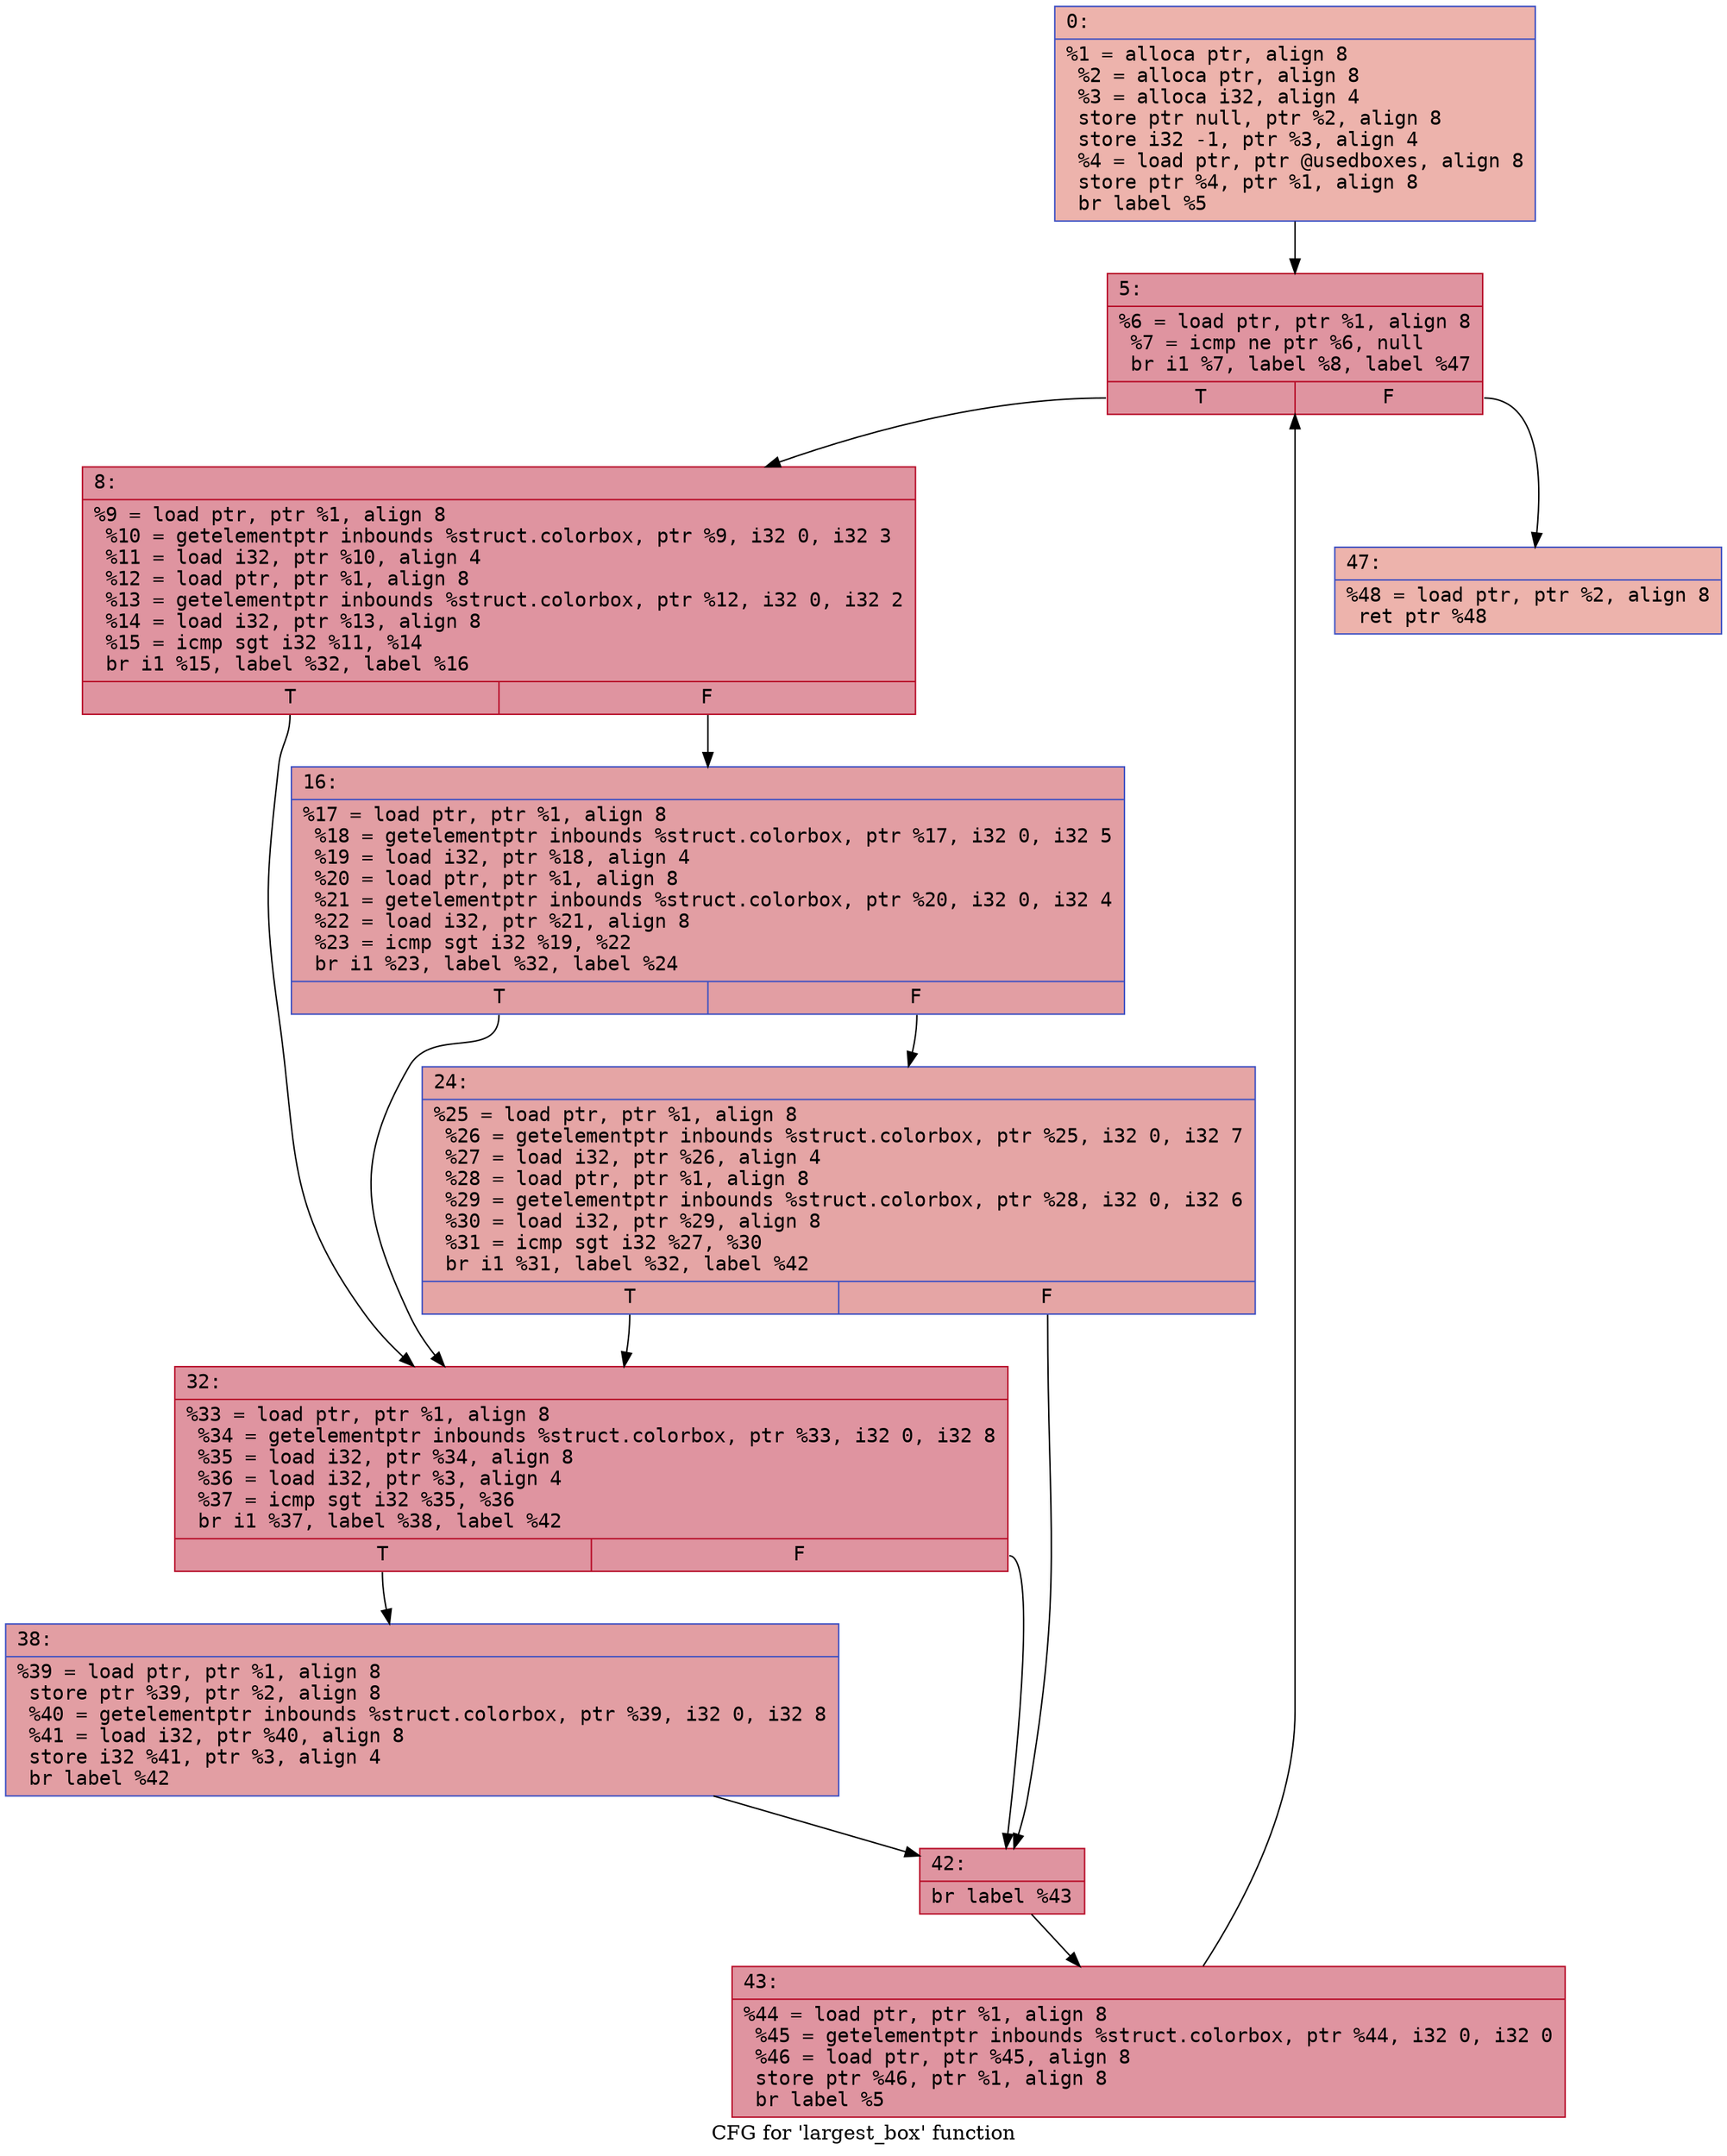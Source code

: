 digraph "CFG for 'largest_box' function" {
	label="CFG for 'largest_box' function";

	Node0x600003740ff0 [shape=record,color="#3d50c3ff", style=filled, fillcolor="#d6524470" fontname="Courier",label="{0:\l|  %1 = alloca ptr, align 8\l  %2 = alloca ptr, align 8\l  %3 = alloca i32, align 4\l  store ptr null, ptr %2, align 8\l  store i32 -1, ptr %3, align 4\l  %4 = load ptr, ptr @usedboxes, align 8\l  store ptr %4, ptr %1, align 8\l  br label %5\l}"];
	Node0x600003740ff0 -> Node0x600003741040[tooltip="0 -> 5\nProbability 100.00%" ];
	Node0x600003741040 [shape=record,color="#b70d28ff", style=filled, fillcolor="#b70d2870" fontname="Courier",label="{5:\l|  %6 = load ptr, ptr %1, align 8\l  %7 = icmp ne ptr %6, null\l  br i1 %7, label %8, label %47\l|{<s0>T|<s1>F}}"];
	Node0x600003741040:s0 -> Node0x600003741090[tooltip="5 -> 8\nProbability 96.88%" ];
	Node0x600003741040:s1 -> Node0x6000037412c0[tooltip="5 -> 47\nProbability 3.12%" ];
	Node0x600003741090 [shape=record,color="#b70d28ff", style=filled, fillcolor="#b70d2870" fontname="Courier",label="{8:\l|  %9 = load ptr, ptr %1, align 8\l  %10 = getelementptr inbounds %struct.colorbox, ptr %9, i32 0, i32 3\l  %11 = load i32, ptr %10, align 4\l  %12 = load ptr, ptr %1, align 8\l  %13 = getelementptr inbounds %struct.colorbox, ptr %12, i32 0, i32 2\l  %14 = load i32, ptr %13, align 8\l  %15 = icmp sgt i32 %11, %14\l  br i1 %15, label %32, label %16\l|{<s0>T|<s1>F}}"];
	Node0x600003741090:s0 -> Node0x600003741180[tooltip="8 -> 32\nProbability 50.00%" ];
	Node0x600003741090:s1 -> Node0x6000037410e0[tooltip="8 -> 16\nProbability 50.00%" ];
	Node0x6000037410e0 [shape=record,color="#3d50c3ff", style=filled, fillcolor="#be242e70" fontname="Courier",label="{16:\l|  %17 = load ptr, ptr %1, align 8\l  %18 = getelementptr inbounds %struct.colorbox, ptr %17, i32 0, i32 5\l  %19 = load i32, ptr %18, align 4\l  %20 = load ptr, ptr %1, align 8\l  %21 = getelementptr inbounds %struct.colorbox, ptr %20, i32 0, i32 4\l  %22 = load i32, ptr %21, align 8\l  %23 = icmp sgt i32 %19, %22\l  br i1 %23, label %32, label %24\l|{<s0>T|<s1>F}}"];
	Node0x6000037410e0:s0 -> Node0x600003741180[tooltip="16 -> 32\nProbability 50.00%" ];
	Node0x6000037410e0:s1 -> Node0x600003741130[tooltip="16 -> 24\nProbability 50.00%" ];
	Node0x600003741130 [shape=record,color="#3d50c3ff", style=filled, fillcolor="#c5333470" fontname="Courier",label="{24:\l|  %25 = load ptr, ptr %1, align 8\l  %26 = getelementptr inbounds %struct.colorbox, ptr %25, i32 0, i32 7\l  %27 = load i32, ptr %26, align 4\l  %28 = load ptr, ptr %1, align 8\l  %29 = getelementptr inbounds %struct.colorbox, ptr %28, i32 0, i32 6\l  %30 = load i32, ptr %29, align 8\l  %31 = icmp sgt i32 %27, %30\l  br i1 %31, label %32, label %42\l|{<s0>T|<s1>F}}"];
	Node0x600003741130:s0 -> Node0x600003741180[tooltip="24 -> 32\nProbability 50.00%" ];
	Node0x600003741130:s1 -> Node0x600003741220[tooltip="24 -> 42\nProbability 50.00%" ];
	Node0x600003741180 [shape=record,color="#b70d28ff", style=filled, fillcolor="#b70d2870" fontname="Courier",label="{32:\l|  %33 = load ptr, ptr %1, align 8\l  %34 = getelementptr inbounds %struct.colorbox, ptr %33, i32 0, i32 8\l  %35 = load i32, ptr %34, align 8\l  %36 = load i32, ptr %3, align 4\l  %37 = icmp sgt i32 %35, %36\l  br i1 %37, label %38, label %42\l|{<s0>T|<s1>F}}"];
	Node0x600003741180:s0 -> Node0x6000037411d0[tooltip="32 -> 38\nProbability 50.00%" ];
	Node0x600003741180:s1 -> Node0x600003741220[tooltip="32 -> 42\nProbability 50.00%" ];
	Node0x6000037411d0 [shape=record,color="#3d50c3ff", style=filled, fillcolor="#be242e70" fontname="Courier",label="{38:\l|  %39 = load ptr, ptr %1, align 8\l  store ptr %39, ptr %2, align 8\l  %40 = getelementptr inbounds %struct.colorbox, ptr %39, i32 0, i32 8\l  %41 = load i32, ptr %40, align 8\l  store i32 %41, ptr %3, align 4\l  br label %42\l}"];
	Node0x6000037411d0 -> Node0x600003741220[tooltip="38 -> 42\nProbability 100.00%" ];
	Node0x600003741220 [shape=record,color="#b70d28ff", style=filled, fillcolor="#b70d2870" fontname="Courier",label="{42:\l|  br label %43\l}"];
	Node0x600003741220 -> Node0x600003741270[tooltip="42 -> 43\nProbability 100.00%" ];
	Node0x600003741270 [shape=record,color="#b70d28ff", style=filled, fillcolor="#b70d2870" fontname="Courier",label="{43:\l|  %44 = load ptr, ptr %1, align 8\l  %45 = getelementptr inbounds %struct.colorbox, ptr %44, i32 0, i32 0\l  %46 = load ptr, ptr %45, align 8\l  store ptr %46, ptr %1, align 8\l  br label %5\l}"];
	Node0x600003741270 -> Node0x600003741040[tooltip="43 -> 5\nProbability 100.00%" ];
	Node0x6000037412c0 [shape=record,color="#3d50c3ff", style=filled, fillcolor="#d6524470" fontname="Courier",label="{47:\l|  %48 = load ptr, ptr %2, align 8\l  ret ptr %48\l}"];
}
